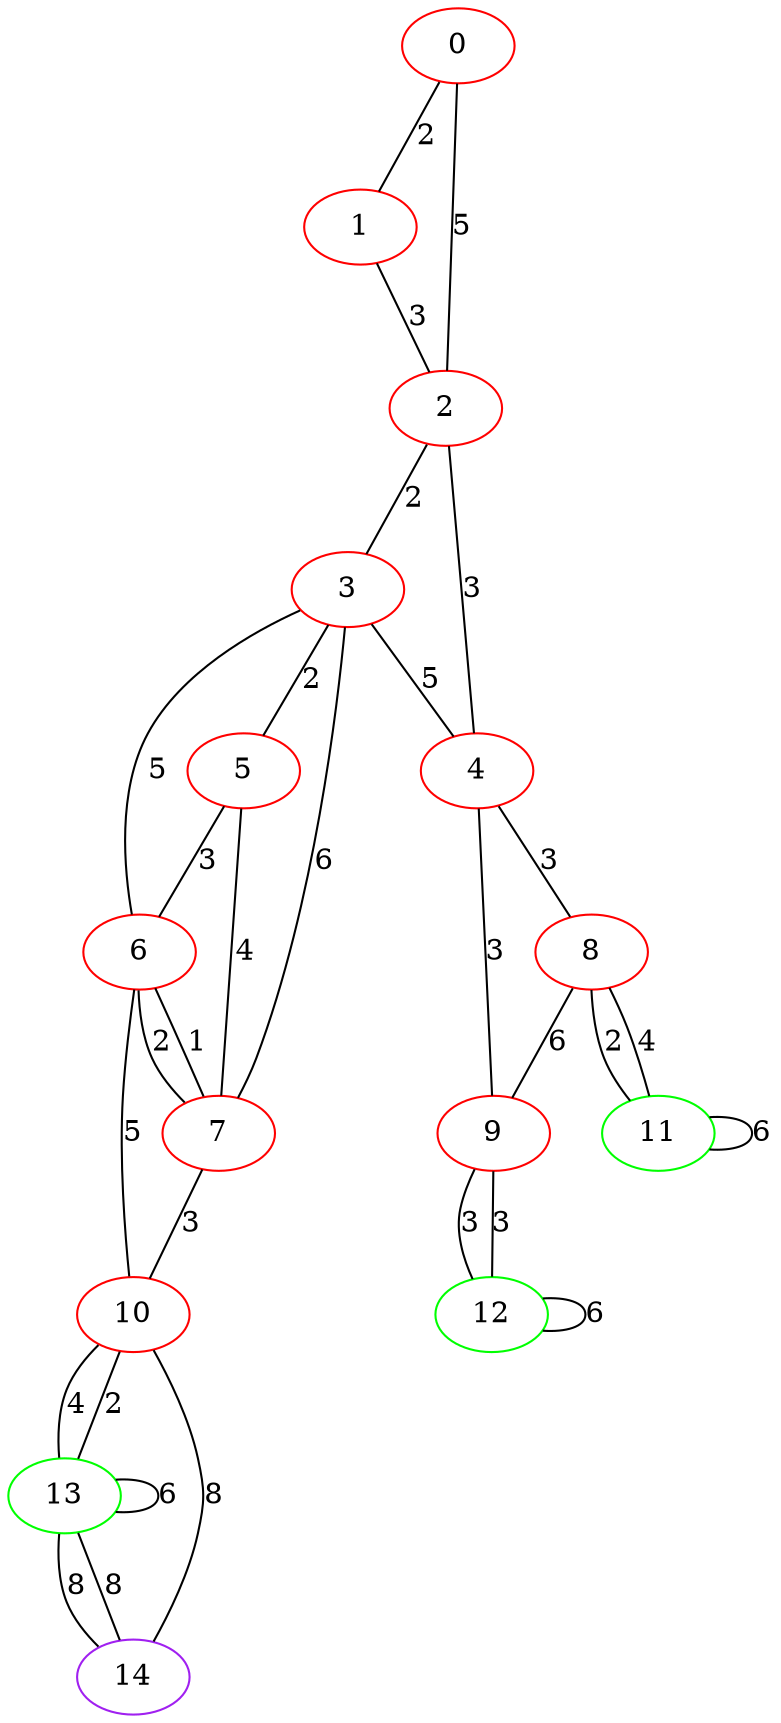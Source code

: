graph "" {
0 [color=red, weight=1];
1 [color=red, weight=1];
2 [color=red, weight=1];
3 [color=red, weight=1];
4 [color=red, weight=1];
5 [color=red, weight=1];
6 [color=red, weight=1];
7 [color=red, weight=1];
8 [color=red, weight=1];
9 [color=red, weight=1];
10 [color=red, weight=1];
11 [color=green, weight=2];
12 [color=green, weight=2];
13 [color=green, weight=2];
14 [color=purple, weight=4];
0 -- 1  [key=0, label=2];
0 -- 2  [key=0, label=5];
1 -- 2  [key=0, label=3];
2 -- 3  [key=0, label=2];
2 -- 4  [key=0, label=3];
3 -- 4  [key=0, label=5];
3 -- 5  [key=0, label=2];
3 -- 6  [key=0, label=5];
3 -- 7  [key=0, label=6];
4 -- 8  [key=0, label=3];
4 -- 9  [key=0, label=3];
5 -- 6  [key=0, label=3];
5 -- 7  [key=0, label=4];
6 -- 10  [key=0, label=5];
6 -- 7  [key=0, label=2];
6 -- 7  [key=1, label=1];
7 -- 10  [key=0, label=3];
8 -- 9  [key=0, label=6];
8 -- 11  [key=0, label=4];
8 -- 11  [key=1, label=2];
9 -- 12  [key=0, label=3];
9 -- 12  [key=1, label=3];
10 -- 14  [key=0, label=8];
10 -- 13  [key=0, label=2];
10 -- 13  [key=1, label=4];
11 -- 11  [key=0, label=6];
12 -- 12  [key=0, label=6];
13 -- 13  [key=0, label=6];
13 -- 14  [key=0, label=8];
13 -- 14  [key=1, label=8];
}
